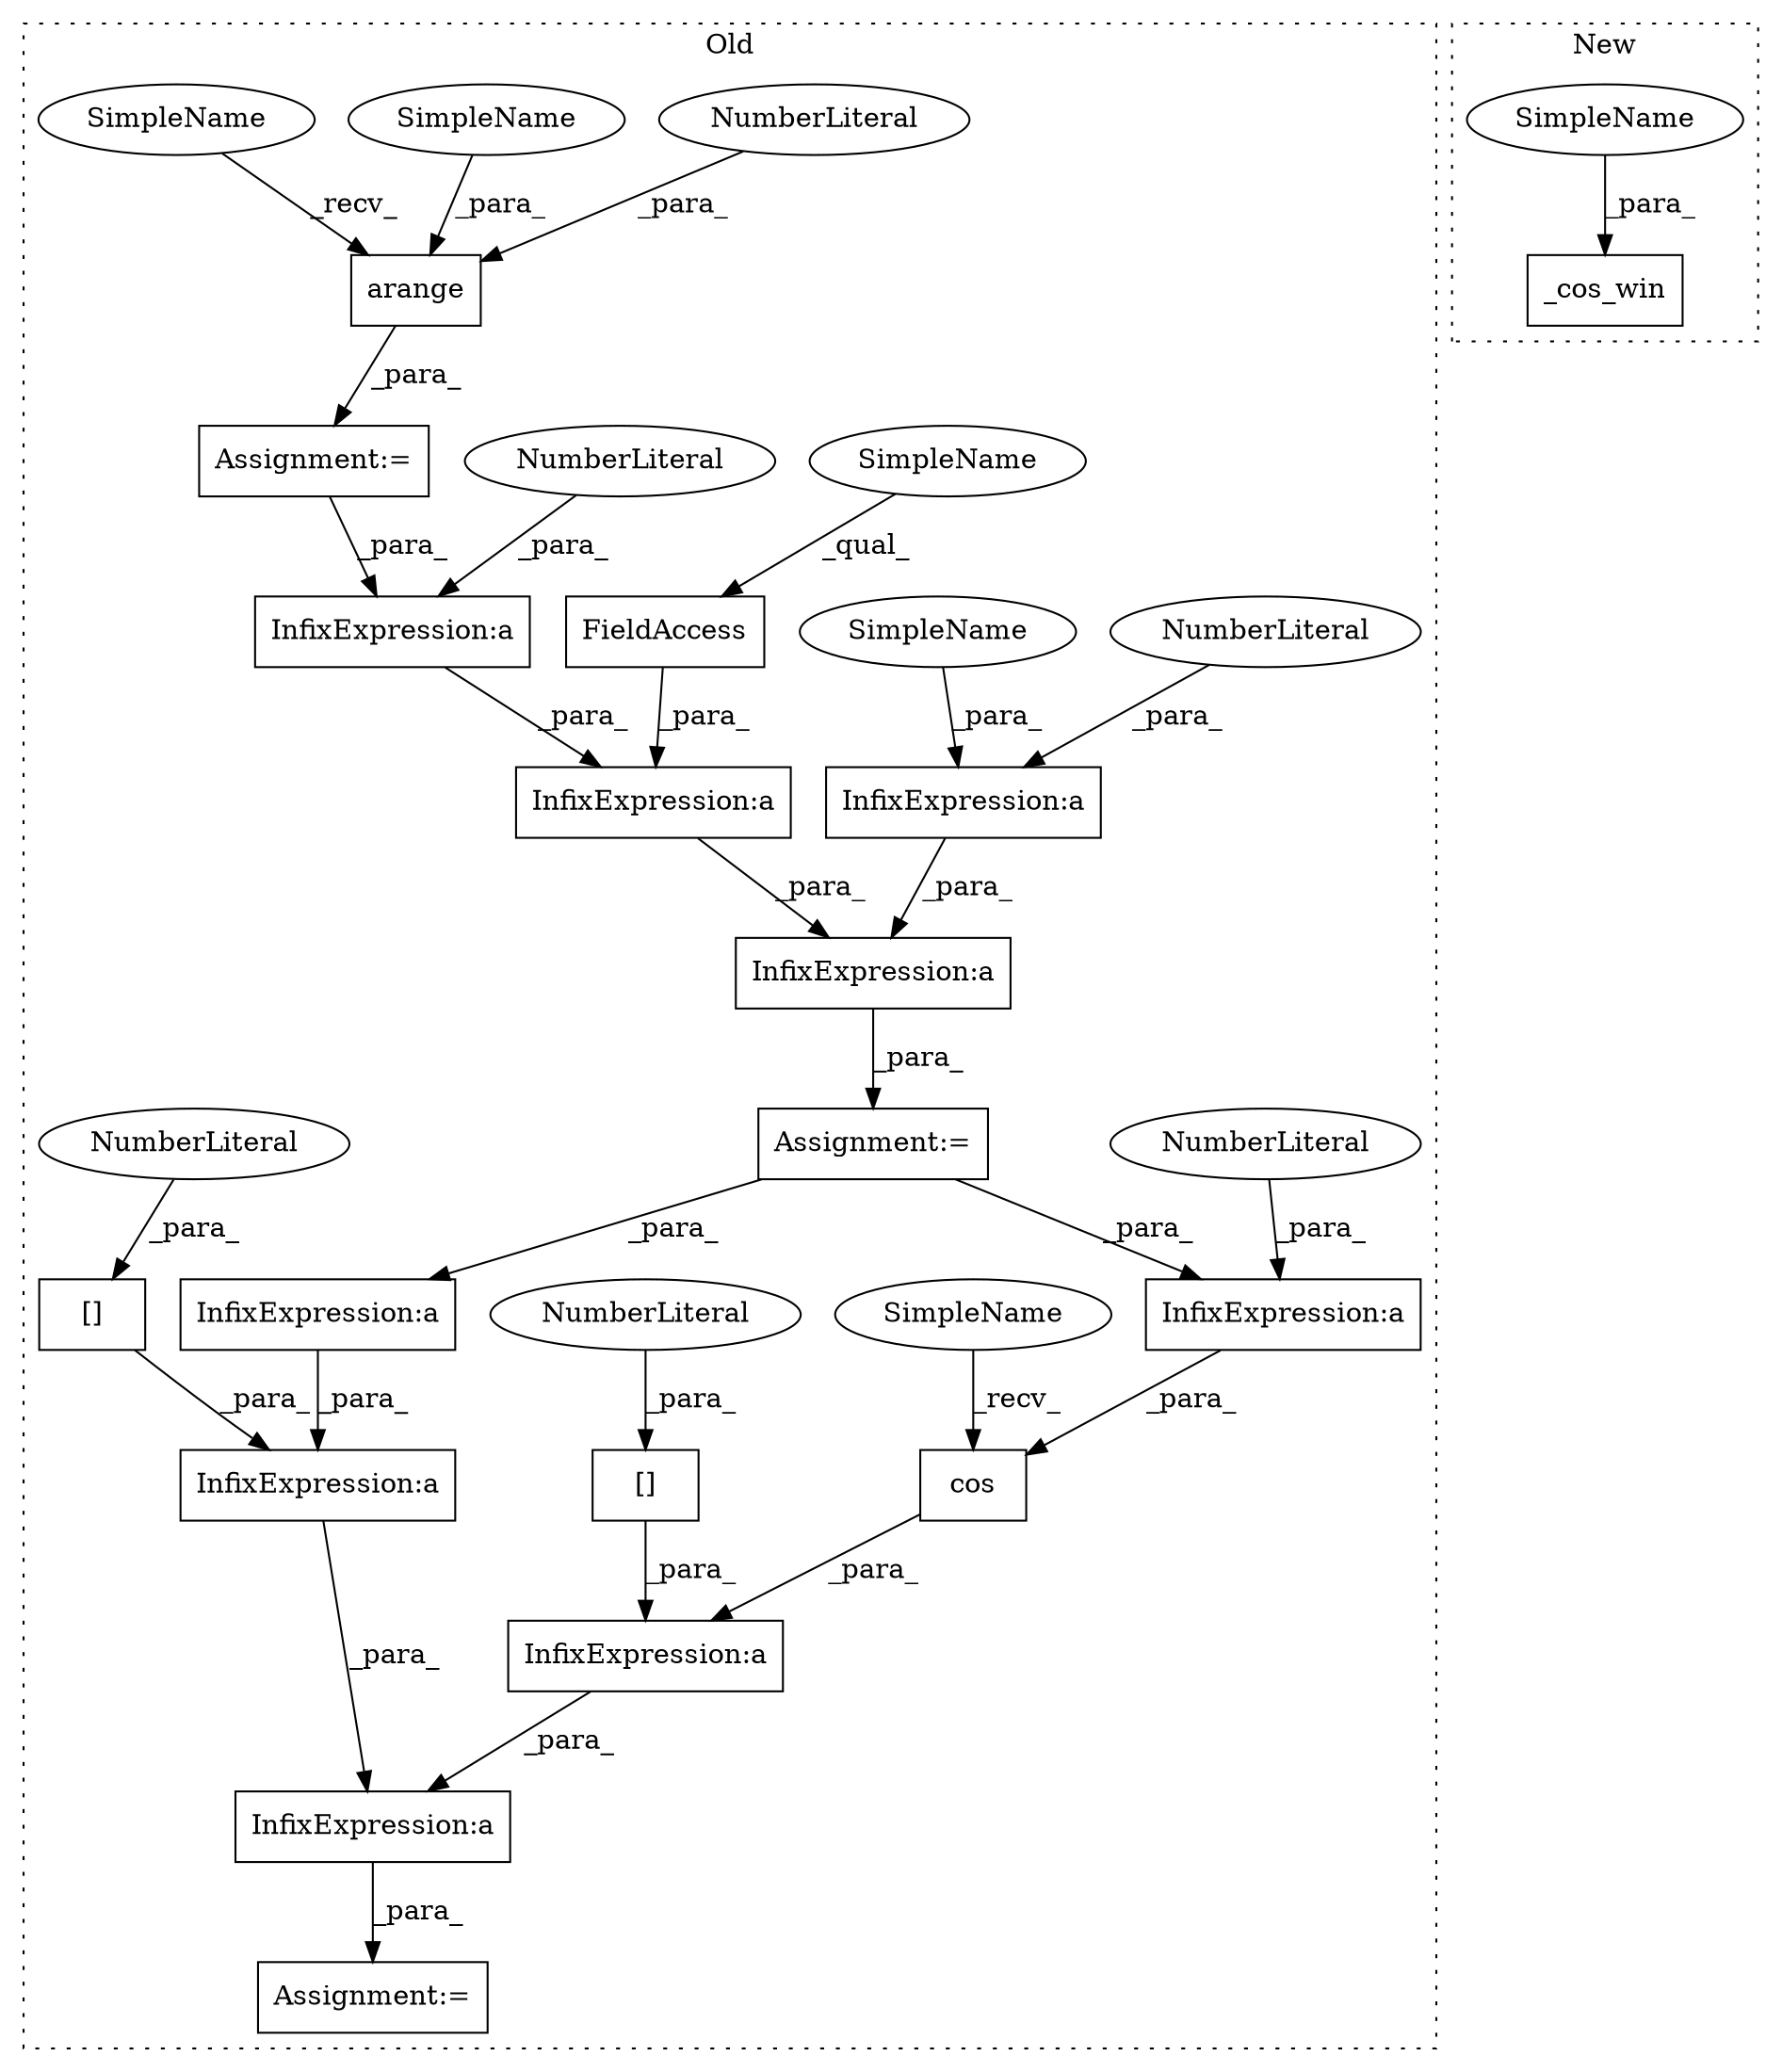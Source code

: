 digraph G {
subgraph cluster0 {
1 [label="[]" a="2" s="3856,3859" l="2,1" shape="box"];
3 [label="InfixExpression:a" a="27" s="3860" l="3" shape="box"];
4 [label="InfixExpression:a" a="27" s="3852" l="3" shape="box"];
5 [label="InfixExpression:a" a="27" s="3754" l="3" shape="box"];
6 [label="InfixExpression:a" a="27" s="3749" l="3" shape="box"];
7 [label="InfixExpression:a" a="27" s="3766" l="3" shape="box"];
8 [label="InfixExpression:a" a="27" s="3874" l="3" shape="box"];
9 [label="InfixExpression:a" a="27" s="3843" l="3" shape="box"];
10 [label="InfixExpression:a" a="27" s="3829" l="3" shape="box"];
11 [label="InfixExpression:a" a="27" s="3771" l="3" shape="box"];
12 [label="NumberLiteral" a="34" s="3858" l="1" shape="ellipse"];
13 [label="NumberLiteral" a="34" s="3752" l="1" shape="ellipse"];
14 [label="NumberLiteral" a="34" s="3873" l="1" shape="ellipse"];
15 [label="NumberLiteral" a="34" s="3774" l="3" shape="ellipse"];
16 [label="[]" a="2" s="3825,3828" l="2,1" shape="box"];
17 [label="NumberLiteral" a="34" s="3827" l="1" shape="ellipse"];
18 [label="cos" a="32" s="3869,3880" l="4,1" shape="box"];
19 [label="arange" a="32" s="3724,3734" l="7,1" shape="box"];
20 [label="NumberLiteral" a="34" s="3731" l="1" shape="ellipse"];
21 [label="FieldAccess" a="22" s="3757" l="8" shape="box"];
22 [label="Assignment:=" a="7" s="3717" l="1" shape="box"];
23 [label="Assignment:=" a="7" s="3744" l="1" shape="box"];
24 [label="Assignment:=" a="7" s="3786" l="1" shape="box"];
25 [label="SimpleName" a="42" s="3733" l="1" shape="ellipse"];
26 [label="SimpleName" a="42" s="3770" l="1" shape="ellipse"];
28 [label="SimpleName" a="42" s="3863" l="5" shape="ellipse"];
29 [label="SimpleName" a="42" s="3757" l="5" shape="ellipse"];
30 [label="SimpleName" a="42" s="3718" l="5" shape="ellipse"];
label = "Old";
style="dotted";
}
subgraph cluster1 {
2 [label="_cos_win" a="32" s="3805,3868" l="9,1" shape="box"];
27 [label="SimpleName" a="42" s="3814" l="1" shape="ellipse"];
label = "New";
style="dotted";
}
1 -> 3 [label="_para_"];
3 -> 4 [label="_para_"];
4 -> 24 [label="_para_"];
5 -> 7 [label="_para_"];
6 -> 5 [label="_para_"];
7 -> 23 [label="_para_"];
8 -> 18 [label="_para_"];
9 -> 10 [label="_para_"];
10 -> 4 [label="_para_"];
11 -> 7 [label="_para_"];
12 -> 1 [label="_para_"];
13 -> 6 [label="_para_"];
14 -> 8 [label="_para_"];
15 -> 11 [label="_para_"];
16 -> 10 [label="_para_"];
17 -> 16 [label="_para_"];
18 -> 3 [label="_para_"];
19 -> 22 [label="_para_"];
20 -> 19 [label="_para_"];
21 -> 5 [label="_para_"];
22 -> 6 [label="_para_"];
23 -> 8 [label="_para_"];
23 -> 9 [label="_para_"];
25 -> 19 [label="_para_"];
26 -> 11 [label="_para_"];
27 -> 2 [label="_para_"];
28 -> 18 [label="_recv_"];
29 -> 21 [label="_qual_"];
30 -> 19 [label="_recv_"];
}